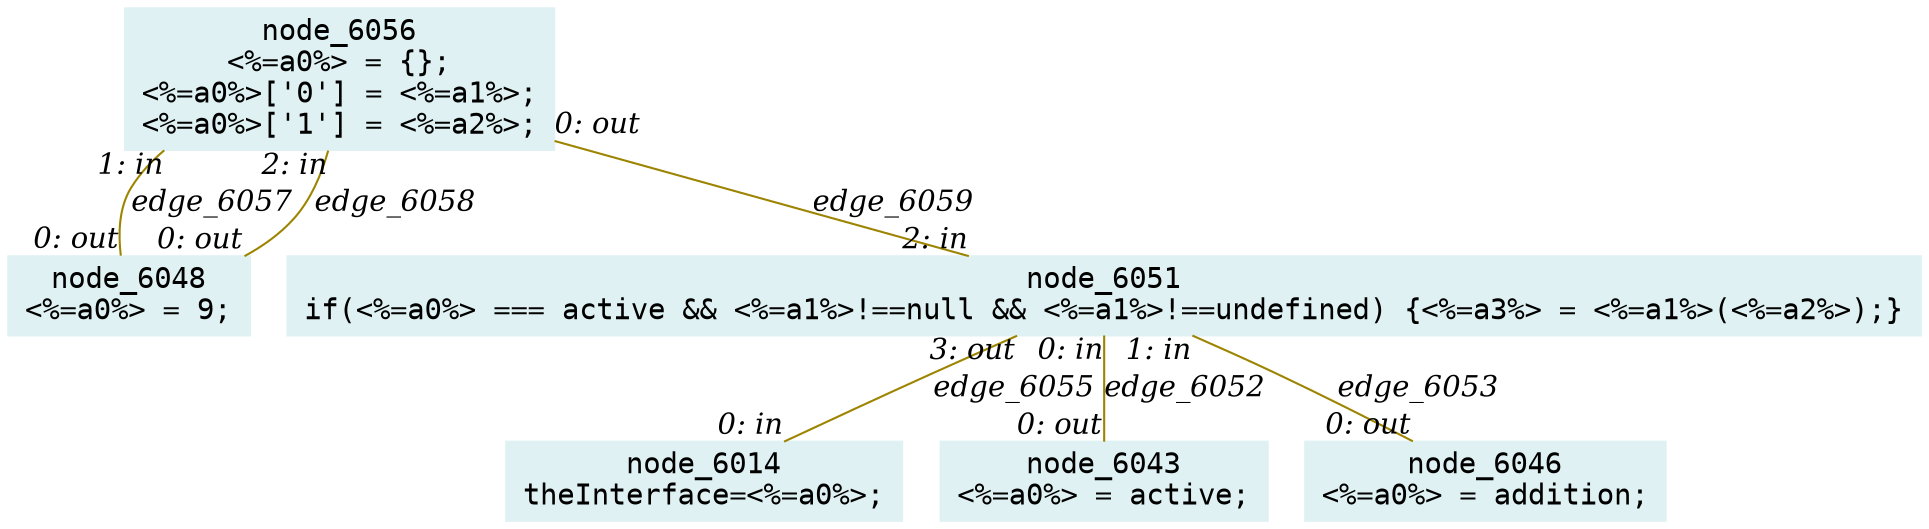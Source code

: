 digraph g{node_6014 [shape="box", style="filled", color="#dff1f2", fontname="Courier", label="node_6014
theInterface=<%=a0%>;
" ]
node_6043 [shape="box", style="filled", color="#dff1f2", fontname="Courier", label="node_6043
<%=a0%> = active;
" ]
node_6046 [shape="box", style="filled", color="#dff1f2", fontname="Courier", label="node_6046
<%=a0%> = addition;
" ]
node_6048 [shape="box", style="filled", color="#dff1f2", fontname="Courier", label="node_6048
<%=a0%> = 9;
" ]
node_6051 [shape="box", style="filled", color="#dff1f2", fontname="Courier", label="node_6051
if(<%=a0%> === active && <%=a1%>!==null && <%=a1%>!==undefined) {<%=a3%> = <%=a1%>(<%=a2%>);}
" ]
node_6056 [shape="box", style="filled", color="#dff1f2", fontname="Courier", label="node_6056
<%=a0%> = {};
<%=a0%>['0'] = <%=a1%>;
<%=a0%>['1'] = <%=a2%>;
" ]
node_6051 -> node_6043 [dir=none, arrowHead=none, fontname="Times-Italic", arrowsize=1, color="#9d8400", label="edge_6052",  headlabel="0: out", taillabel="0: in" ]
node_6051 -> node_6046 [dir=none, arrowHead=none, fontname="Times-Italic", arrowsize=1, color="#9d8400", label="edge_6053",  headlabel="0: out", taillabel="1: in" ]
node_6051 -> node_6014 [dir=none, arrowHead=none, fontname="Times-Italic", arrowsize=1, color="#9d8400", label="edge_6055",  headlabel="0: in", taillabel="3: out" ]
node_6056 -> node_6048 [dir=none, arrowHead=none, fontname="Times-Italic", arrowsize=1, color="#9d8400", label="edge_6057",  headlabel="0: out", taillabel="1: in" ]
node_6056 -> node_6048 [dir=none, arrowHead=none, fontname="Times-Italic", arrowsize=1, color="#9d8400", label="edge_6058",  headlabel="0: out", taillabel="2: in" ]
node_6056 -> node_6051 [dir=none, arrowHead=none, fontname="Times-Italic", arrowsize=1, color="#9d8400", label="edge_6059",  headlabel="2: in", taillabel="0: out" ]
}
